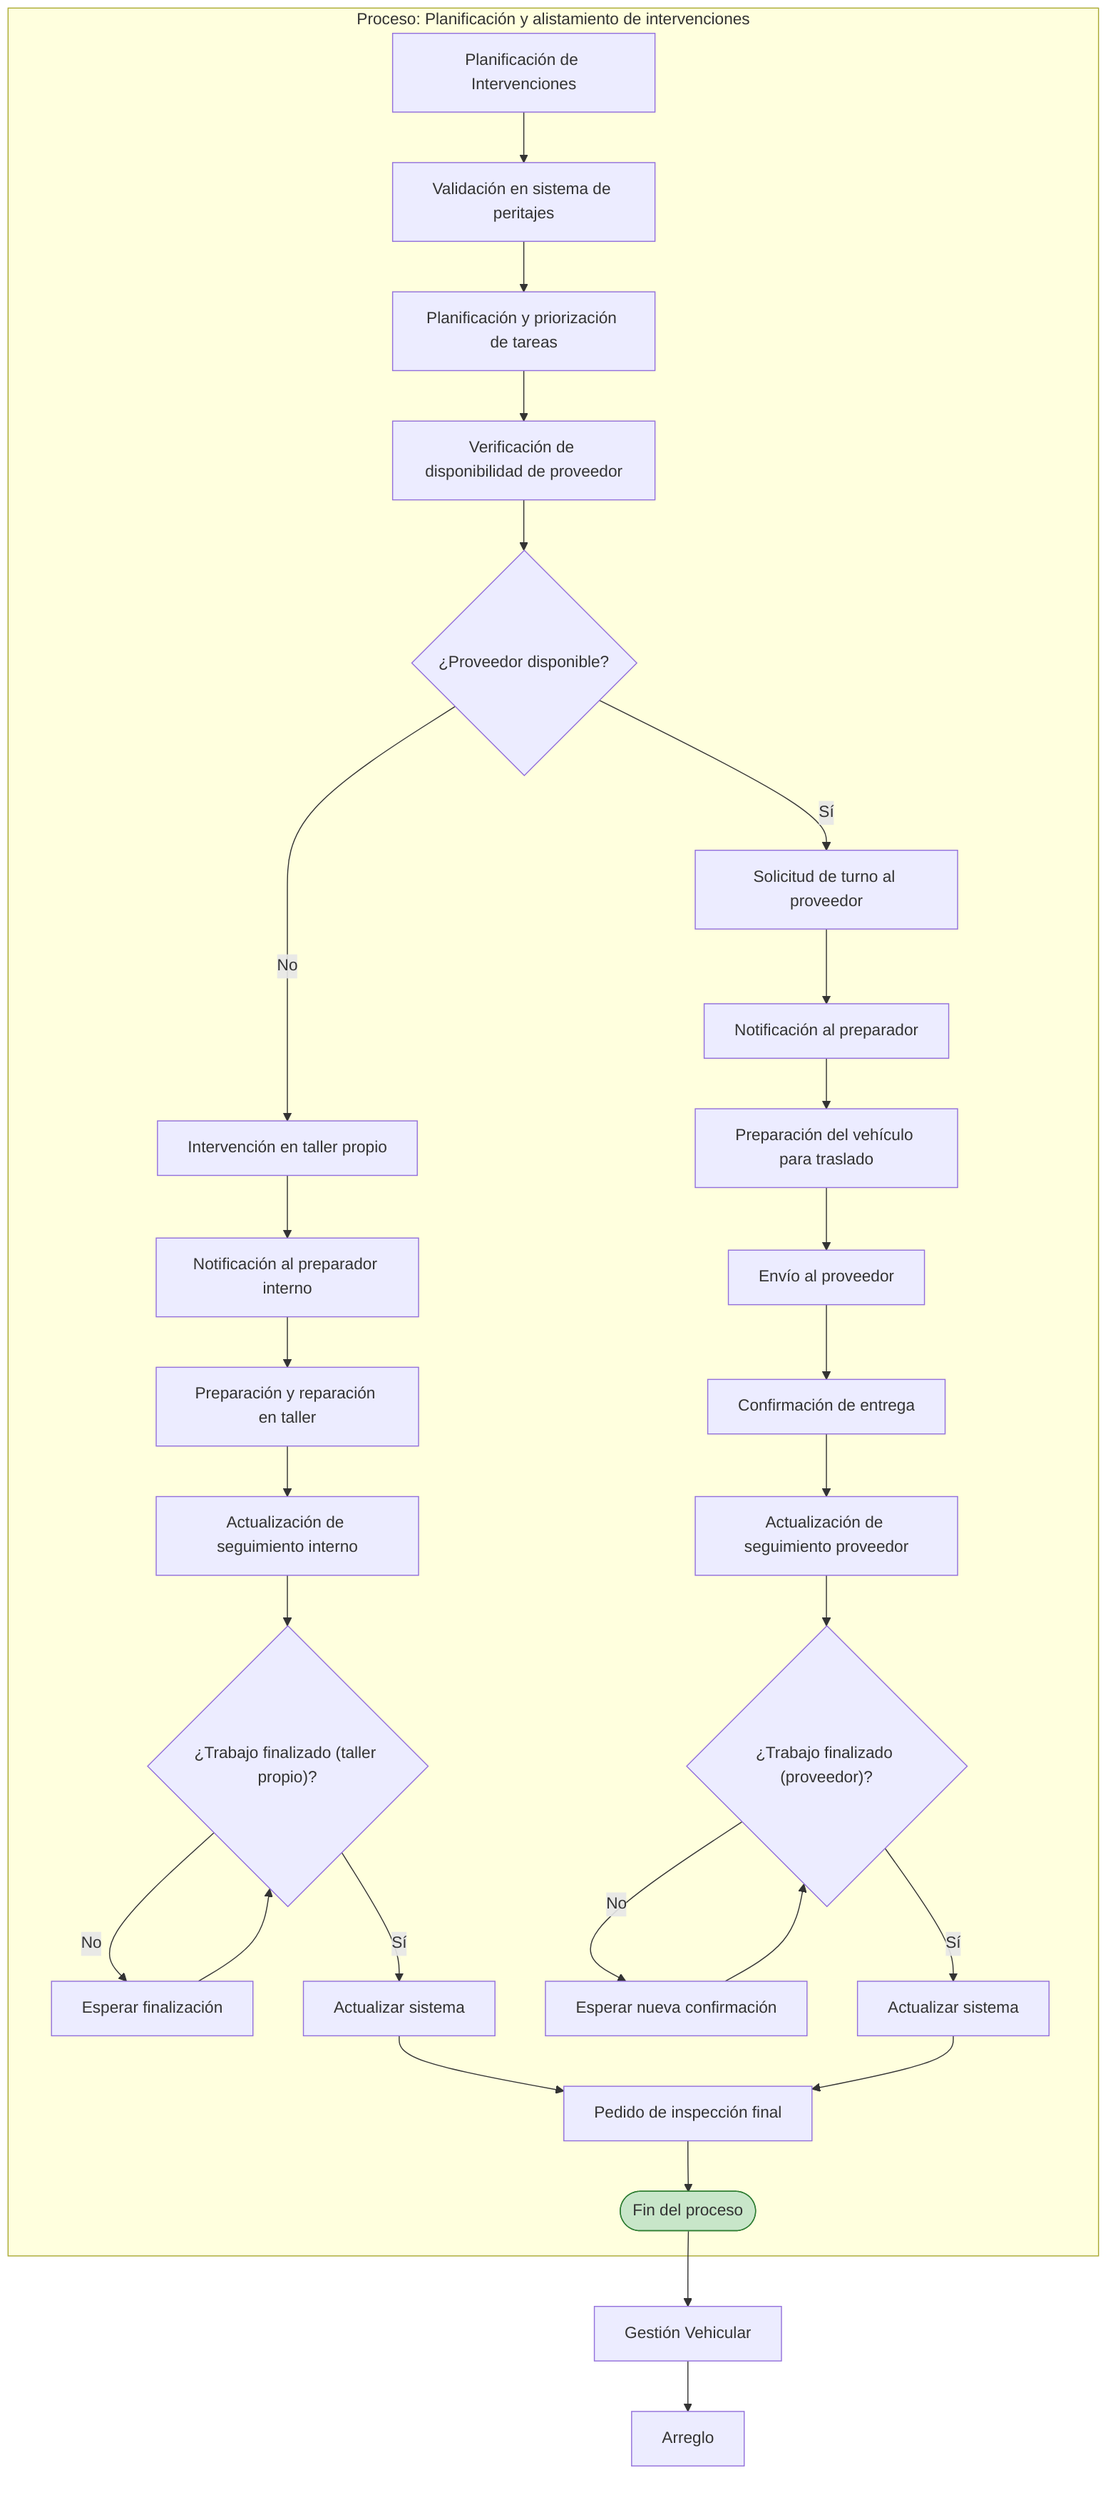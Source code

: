 flowchart TD
  %% Estilos
  classDef fin_exito fill:#c8e6c9,stroke:#2e7d32;
  classDef fin_error fill:#ffcdd2,stroke:#c62828;

  %% Subproceso: Planificación y alistamiento de intervenciones
  subgraph P2["Proceso: Planificación y alistamiento de intervenciones"]
    PLAN["Planificación de Intervenciones"] --> validacion["Validación en sistema de peritajes"]
    validacion --> planifica["Planificación y priorización de tareas"]
    planifica --> checkProv["Verificación de disponibilidad de proveedor"]
    checkProv --> provDisponible{"¿Proveedor disponible?"}

    %% Ruta taller propio
    provDisponible -- No --> tallerPropio["Intervención en taller propio"]
    tallerPropio --> notificaInt["Notificación al preparador interno"]
    notificaInt --> preparaInt["Preparación y reparación en taller"]
    preparaInt --> seguimientoInt["Actualización de seguimiento interno"]
    seguimientoInt --> confirmaInt{"¿Trabajo finalizado (taller propio)?"}
    confirmaInt -- No --> esperaInt["Esperar finalización"]
    esperaInt --> confirmaInt
    confirmaInt -- Sí --> actualizaSis1["Actualizar sistema"]

    %% Ruta proveedor externo
    provDisponible -- Sí --> solicitaProv["Solicitud de turno al proveedor"]
    solicitaProv --> notificaProv["Notificación al preparador"]
    notificaProv --> preparaVeh["Preparación del vehículo para traslado"]
    preparaVeh --> envio["Envío al proveedor"]
    envio --> confirmaEnt["Confirmación de entrega"]
    confirmaEnt --> seguimientoProv["Actualización de seguimiento proveedor"]
    seguimientoProv --> confirmaProv{"¿Trabajo finalizado (proveedor)?"}
    confirmaProv -- No --> esperaProv["Esperar nueva confirmación"]
    esperaProv --> confirmaProv
    confirmaProv -- Sí --> actualizaSis2["Actualizar sistema"]

    %% Convergencia y fin de subproceso
    actualizaSis1 --> inspeccion["Pedido de inspección final"]
    actualizaSis2 --> inspeccion
    inspeccion --> P2_Fin(["Fin del proceso"])
    class P2_Fin fin_exito
  end

  %% Conexión al flujo general
  P2_Fin --> GEST["Gestión Vehicular"]
  GEST --> TALLER["Arreglo"]